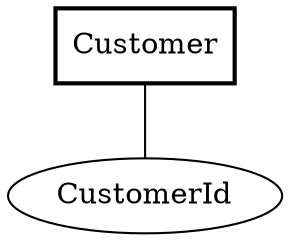 graph {
splines=spline;
overlap=false;
"Customer" -- "CustomerId" [style=solid];
"Customer"[shape=box,style=bold];
"CustomerId"[shape=ellipse];
}
